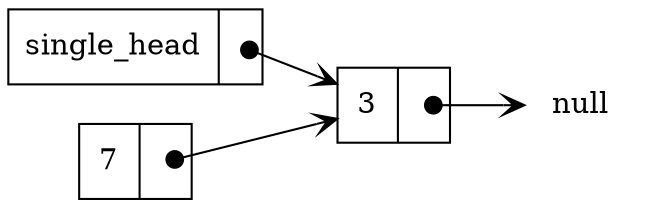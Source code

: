 digraph single_linked_list {
        rankdir=LR;
        node [shape=record];
        head [label="{ single_head | <ref>  }"]
        a [label="{ 3 | <ref>  }"]
        b [label="{ 7 | <ref>  }"]
        null [shape=none, label="null"];
        head:ref:c -> a[arrowhead=vee, arrowtail=dot, dir=both, tailclip=false];
        a:ref:c -> null   [arrowhead=vee, arrowtail=dot, dir=both, tailclip=false];
        b:ref:c -> a[arrowhead=vee, arrowtail=dot, dir=both, tailclip=false];
}

